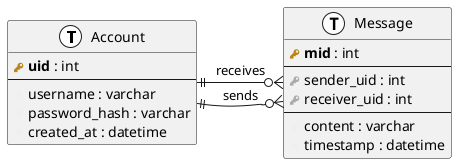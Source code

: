 @startuml Messenger

!define primary_key(x) <b><color:#b8861b><&key></color> x</b>
!define foreign_key(x) <color:#aaaaaa><&key></color> x
!define column(x) <color:#efefef><&media-record></color> x
!define table(x) entity x << (T, white) >>

table(Account) {
    primary_key(uid) : int
    --
    column(username) : varchar
    column(password_hash) : varchar
    column(created_at) : datetime
}

table(Message) {
    primary_key(mid) : int
    --
    foreign_key(sender_uid) : int
    foreign_key(receiver_uid) : int
    --
    column(content) : varchar
    column(timestamp) : datetime
}

Account ||-right-o{ Message : sends
Account ||-right-o{ Message : receives

@enduml
